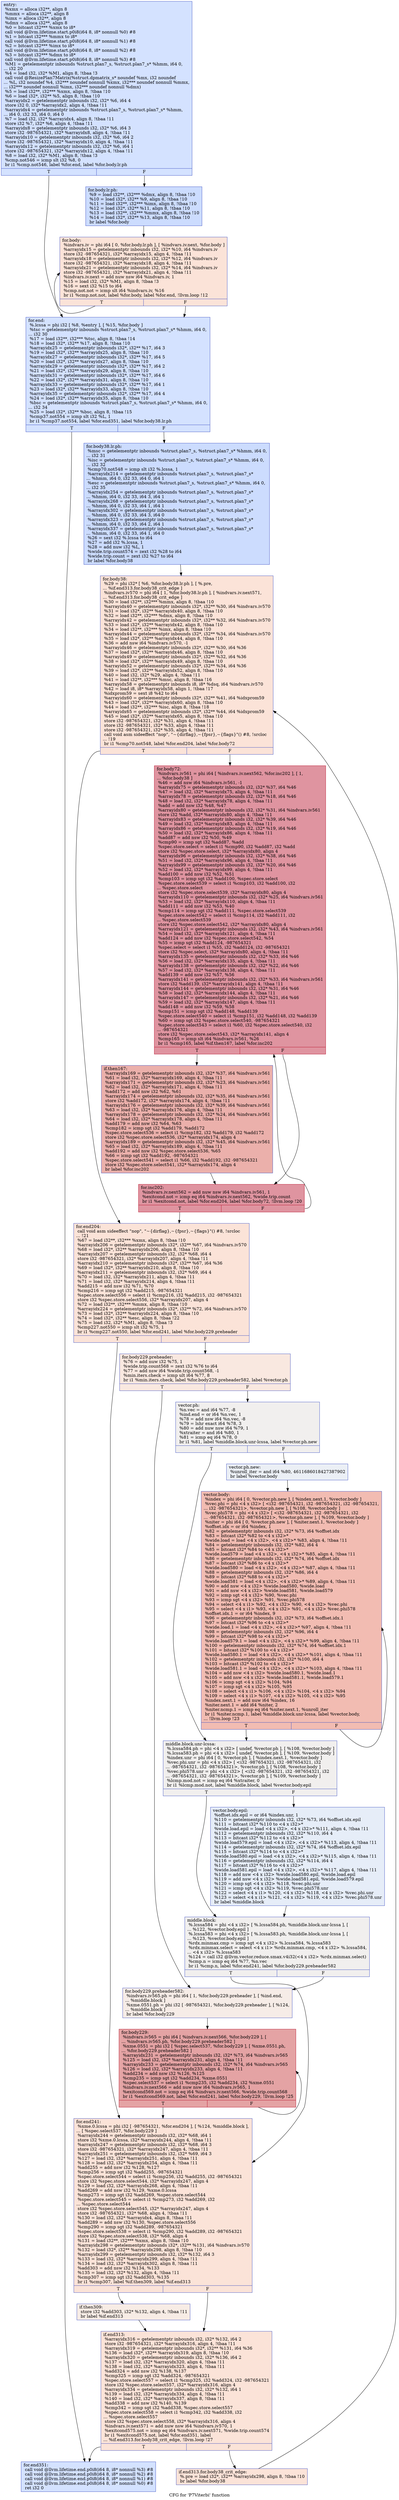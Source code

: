 digraph "CFG for 'P7Viterbi' function" {
	label="CFG for 'P7Viterbi' function";

	Node0x55fe2a70bc60 [shape=record,color="#3d50c3ff", style=filled, fillcolor="#9ebeff70",label="{entry:\l  %xmx = alloca i32**, align 8\l  %mmx = alloca i32**, align 8\l  %imx = alloca i32**, align 8\l  %dmx = alloca i32**, align 8\l  %0 = bitcast i32*** %xmx to i8*\l  call void @llvm.lifetime.start.p0i8(i64 8, i8* nonnull %0) #8\l  %1 = bitcast i32*** %mmx to i8*\l  call void @llvm.lifetime.start.p0i8(i64 8, i8* nonnull %1) #8\l  %2 = bitcast i32*** %imx to i8*\l  call void @llvm.lifetime.start.p0i8(i64 8, i8* nonnull %2) #8\l  %3 = bitcast i32*** %dmx to i8*\l  call void @llvm.lifetime.start.p0i8(i64 8, i8* nonnull %3) #8\l  %M1 = getelementptr inbounds %struct.plan7_s, %struct.plan7_s* %hmm, i64 0,\l... i32 20\l  %4 = load i32, i32* %M1, align 8, !tbaa !3\l  call void @ResizePlan7Matrix(%struct.dpmatrix_s* noundef %mx, i32 noundef\l... %L, i32 noundef %4, i32*** noundef nonnull %xmx, i32*** noundef nonnull %mmx,\l... i32*** noundef nonnull %imx, i32*** noundef nonnull %dmx)\l  %5 = load i32**, i32*** %xmx, align 8, !tbaa !10\l  %6 = load i32*, i32** %5, align 8, !tbaa !10\l  %arrayidx2 = getelementptr inbounds i32, i32* %6, i64 4\l  store i32 0, i32* %arrayidx2, align 4, !tbaa !11\l  %arrayidx4 = getelementptr inbounds %struct.plan7_s, %struct.plan7_s* %hmm,\l... i64 0, i32 33, i64 0, i64 0\l  %7 = load i32, i32* %arrayidx4, align 8, !tbaa !11\l  store i32 %7, i32* %6, align 4, !tbaa !11\l  %arrayidx8 = getelementptr inbounds i32, i32* %6, i64 3\l  store i32 -987654321, i32* %arrayidx8, align 4, !tbaa !11\l  %arrayidx10 = getelementptr inbounds i32, i32* %6, i64 2\l  store i32 -987654321, i32* %arrayidx10, align 4, !tbaa !11\l  %arrayidx12 = getelementptr inbounds i32, i32* %6, i64 1\l  store i32 -987654321, i32* %arrayidx12, align 4, !tbaa !11\l  %8 = load i32, i32* %M1, align 8, !tbaa !3\l  %cmp.not546 = icmp slt i32 %8, 0\l  br i1 %cmp.not546, label %for.end, label %for.body.lr.ph\l|{<s0>T|<s1>F}}"];
	Node0x55fe2a70bc60:s0 -> Node0x55fe2a70d5c0;
	Node0x55fe2a70bc60:s1 -> Node0x55fe2a70d520;
	Node0x55fe2a70d520 [shape=record,color="#3d50c3ff", style=filled, fillcolor="#8caffe70",label="{for.body.lr.ph:                                   \l  %9 = load i32**, i32*** %dmx, align 8, !tbaa !10\l  %10 = load i32*, i32** %9, align 8, !tbaa !10\l  %11 = load i32**, i32*** %imx, align 8, !tbaa !10\l  %12 = load i32*, i32** %11, align 8, !tbaa !10\l  %13 = load i32**, i32*** %mmx, align 8, !tbaa !10\l  %14 = load i32*, i32** %13, align 8, !tbaa !10\l  br label %for.body\l}"];
	Node0x55fe2a70d520 -> Node0x55fe2a70d570;
	Node0x55fe2a70d570 [shape=record,color="#3d50c3ff", style=filled, fillcolor="#f6bfa670",label="{for.body:                                         \l  %indvars.iv = phi i64 [ 0, %for.body.lr.ph ], [ %indvars.iv.next, %for.body ]\l  %arrayidx15 = getelementptr inbounds i32, i32* %10, i64 %indvars.iv\l  store i32 -987654321, i32* %arrayidx15, align 4, !tbaa !11\l  %arrayidx18 = getelementptr inbounds i32, i32* %12, i64 %indvars.iv\l  store i32 -987654321, i32* %arrayidx18, align 4, !tbaa !11\l  %arrayidx21 = getelementptr inbounds i32, i32* %14, i64 %indvars.iv\l  store i32 -987654321, i32* %arrayidx21, align 4, !tbaa !11\l  %indvars.iv.next = add nuw nsw i64 %indvars.iv, 1\l  %15 = load i32, i32* %M1, align 8, !tbaa !3\l  %16 = sext i32 %15 to i64\l  %cmp.not.not = icmp slt i64 %indvars.iv, %16\l  br i1 %cmp.not.not, label %for.body, label %for.end, !llvm.loop !12\l|{<s0>T|<s1>F}}"];
	Node0x55fe2a70d570:s0 -> Node0x55fe2a70d570;
	Node0x55fe2a70d570:s1 -> Node0x55fe2a70d5c0;
	Node0x55fe2a70d5c0 [shape=record,color="#3d50c3ff", style=filled, fillcolor="#9ebeff70",label="{for.end:                                          \l  %.lcssa = phi i32 [ %8, %entry ], [ %15, %for.body ]\l  %tsc = getelementptr inbounds %struct.plan7_s, %struct.plan7_s* %hmm, i64 0,\l... i32 30\l  %17 = load i32**, i32*** %tsc, align 8, !tbaa !14\l  %18 = load i32*, i32** %17, align 8, !tbaa !10\l  %arrayidx25 = getelementptr inbounds i32*, i32** %17, i64 3\l  %19 = load i32*, i32** %arrayidx25, align 8, !tbaa !10\l  %arrayidx27 = getelementptr inbounds i32*, i32** %17, i64 5\l  %20 = load i32*, i32** %arrayidx27, align 8, !tbaa !10\l  %arrayidx29 = getelementptr inbounds i32*, i32** %17, i64 2\l  %21 = load i32*, i32** %arrayidx29, align 8, !tbaa !10\l  %arrayidx31 = getelementptr inbounds i32*, i32** %17, i64 6\l  %22 = load i32*, i32** %arrayidx31, align 8, !tbaa !10\l  %arrayidx33 = getelementptr inbounds i32*, i32** %17, i64 1\l  %23 = load i32*, i32** %arrayidx33, align 8, !tbaa !10\l  %arrayidx35 = getelementptr inbounds i32*, i32** %17, i64 4\l  %24 = load i32*, i32** %arrayidx35, align 8, !tbaa !10\l  %bsc = getelementptr inbounds %struct.plan7_s, %struct.plan7_s* %hmm, i64 0,\l... i32 34\l  %25 = load i32*, i32** %bsc, align 8, !tbaa !15\l  %cmp37.not554 = icmp slt i32 %L, 1\l  br i1 %cmp37.not554, label %for.end351, label %for.body38.lr.ph\l|{<s0>T|<s1>F}}"];
	Node0x55fe2a70d5c0:s0 -> Node0x55fe2a70dc00;
	Node0x55fe2a70d5c0:s1 -> Node0x55fe2a70d610;
	Node0x55fe2a70d610 [shape=record,color="#3d50c3ff", style=filled, fillcolor="#8caffe70",label="{for.body38.lr.ph:                                 \l  %msc = getelementptr inbounds %struct.plan7_s, %struct.plan7_s* %hmm, i64 0,\l... i32 31\l  %isc = getelementptr inbounds %struct.plan7_s, %struct.plan7_s* %hmm, i64 0,\l... i32 32\l  %cmp70.not548 = icmp slt i32 %.lcssa, 1\l  %arrayidx214 = getelementptr inbounds %struct.plan7_s, %struct.plan7_s*\l... %hmm, i64 0, i32 33, i64 0, i64 1\l  %esc = getelementptr inbounds %struct.plan7_s, %struct.plan7_s* %hmm, i64 0,\l... i32 35\l  %arrayidx254 = getelementptr inbounds %struct.plan7_s, %struct.plan7_s*\l... %hmm, i64 0, i32 33, i64 3, i64 1\l  %arrayidx268 = getelementptr inbounds %struct.plan7_s, %struct.plan7_s*\l... %hmm, i64 0, i32 33, i64 1, i64 1\l  %arrayidx302 = getelementptr inbounds %struct.plan7_s, %struct.plan7_s*\l... %hmm, i64 0, i32 33, i64 3, i64 0\l  %arrayidx323 = getelementptr inbounds %struct.plan7_s, %struct.plan7_s*\l... %hmm, i64 0, i32 33, i64 2, i64 1\l  %arrayidx337 = getelementptr inbounds %struct.plan7_s, %struct.plan7_s*\l... %hmm, i64 0, i32 33, i64 1, i64 0\l  %26 = sext i32 %.lcssa to i64\l  %27 = add i32 %.lcssa, 1\l  %28 = add nuw i32 %L, 1\l  %wide.trip.count574 = zext i32 %28 to i64\l  %wide.trip.count = zext i32 %27 to i64\l  br label %for.body38\l}"];
	Node0x55fe2a70d610 -> Node0x55fe2a70d660;
	Node0x55fe2a70d660 [shape=record,color="#3d50c3ff", style=filled, fillcolor="#f6bfa670",label="{for.body38:                                       \l  %29 = phi i32* [ %6, %for.body38.lr.ph ], [ %.pre,\l... %if.end313.for.body38_crit_edge ]\l  %indvars.iv570 = phi i64 [ 1, %for.body38.lr.ph ], [ %indvars.iv.next571,\l... %if.end313.for.body38_crit_edge ]\l  %30 = load i32**, i32*** %mmx, align 8, !tbaa !10\l  %arrayidx40 = getelementptr inbounds i32*, i32** %30, i64 %indvars.iv570\l  %31 = load i32*, i32** %arrayidx40, align 8, !tbaa !10\l  %32 = load i32**, i32*** %dmx, align 8, !tbaa !10\l  %arrayidx42 = getelementptr inbounds i32*, i32** %32, i64 %indvars.iv570\l  %33 = load i32*, i32** %arrayidx42, align 8, !tbaa !10\l  %34 = load i32**, i32*** %imx, align 8, !tbaa !10\l  %arrayidx44 = getelementptr inbounds i32*, i32** %34, i64 %indvars.iv570\l  %35 = load i32*, i32** %arrayidx44, align 8, !tbaa !10\l  %36 = add nsw i64 %indvars.iv570, -1\l  %arrayidx46 = getelementptr inbounds i32*, i32** %30, i64 %36\l  %37 = load i32*, i32** %arrayidx46, align 8, !tbaa !10\l  %arrayidx49 = getelementptr inbounds i32*, i32** %32, i64 %36\l  %38 = load i32*, i32** %arrayidx49, align 8, !tbaa !10\l  %arrayidx52 = getelementptr inbounds i32*, i32** %34, i64 %36\l  %39 = load i32*, i32** %arrayidx52, align 8, !tbaa !10\l  %40 = load i32, i32* %29, align 4, !tbaa !11\l  %41 = load i32**, i32*** %msc, align 8, !tbaa !16\l  %arrayidx58 = getelementptr inbounds i8, i8* %dsq, i64 %indvars.iv570\l  %42 = load i8, i8* %arrayidx58, align 1, !tbaa !17\l  %idxprom59 = sext i8 %42 to i64\l  %arrayidx60 = getelementptr inbounds i32*, i32** %41, i64 %idxprom59\l  %43 = load i32*, i32** %arrayidx60, align 8, !tbaa !10\l  %44 = load i32**, i32*** %isc, align 8, !tbaa !18\l  %arrayidx65 = getelementptr inbounds i32*, i32** %44, i64 %idxprom59\l  %45 = load i32*, i32** %arrayidx65, align 8, !tbaa !10\l  store i32 -987654321, i32* %31, align 4, !tbaa !11\l  store i32 -987654321, i32* %33, align 4, !tbaa !11\l  store i32 -987654321, i32* %35, align 4, !tbaa !11\l  call void asm sideeffect \"nop\", \"~\{dirflag\},~\{fpsr\},~\{flags\}\"() #8, !srcloc\l... !19\l  br i1 %cmp70.not548, label %for.end204, label %for.body72\l|{<s0>T|<s1>F}}"];
	Node0x55fe2a70d660:s0 -> Node0x55fe2a70d7a0;
	Node0x55fe2a70d660:s1 -> Node0x55fe2a70d6b0;
	Node0x55fe2a70d6b0 [shape=record,color="#b70d28ff", style=filled, fillcolor="#b70d2870",label="{for.body72:                                       \l  %indvars.iv561 = phi i64 [ %indvars.iv.next562, %for.inc202 ], [ 1,\l... %for.body38 ]\l  %46 = add nsw i64 %indvars.iv561, -1\l  %arrayidx75 = getelementptr inbounds i32, i32* %37, i64 %46\l  %47 = load i32, i32* %arrayidx75, align 4, !tbaa !11\l  %arrayidx78 = getelementptr inbounds i32, i32* %18, i64 %46\l  %48 = load i32, i32* %arrayidx78, align 4, !tbaa !11\l  %add = add nsw i32 %48, %47\l  %arrayidx80 = getelementptr inbounds i32, i32* %31, i64 %indvars.iv561\l  store i32 %add, i32* %arrayidx80, align 4, !tbaa !11\l  %arrayidx83 = getelementptr inbounds i32, i32* %39, i64 %46\l  %49 = load i32, i32* %arrayidx83, align 4, !tbaa !11\l  %arrayidx86 = getelementptr inbounds i32, i32* %19, i64 %46\l  %50 = load i32, i32* %arrayidx86, align 4, !tbaa !11\l  %add87 = add nsw i32 %50, %49\l  %cmp90 = icmp sgt i32 %add87, %add\l  %spec.store.select = select i1 %cmp90, i32 %add87, i32 %add\l  store i32 %spec.store.select, i32* %arrayidx80, align 4\l  %arrayidx96 = getelementptr inbounds i32, i32* %38, i64 %46\l  %51 = load i32, i32* %arrayidx96, align 4, !tbaa !11\l  %arrayidx99 = getelementptr inbounds i32, i32* %20, i64 %46\l  %52 = load i32, i32* %arrayidx99, align 4, !tbaa !11\l  %add100 = add nsw i32 %52, %51\l  %cmp103 = icmp sgt i32 %add100, %spec.store.select\l  %spec.store.select539 = select i1 %cmp103, i32 %add100, i32\l... %spec.store.select\l  store i32 %spec.store.select539, i32* %arrayidx80, align 4\l  %arrayidx110 = getelementptr inbounds i32, i32* %25, i64 %indvars.iv561\l  %53 = load i32, i32* %arrayidx110, align 4, !tbaa !11\l  %add111 = add nsw i32 %53, %40\l  %cmp114 = icmp sgt i32 %add111, %spec.store.select539\l  %spec.store.select542 = select i1 %cmp114, i32 %add111, i32\l... %spec.store.select539\l  store i32 %spec.store.select542, i32* %arrayidx80, align 4\l  %arrayidx121 = getelementptr inbounds i32, i32* %43, i64 %indvars.iv561\l  %54 = load i32, i32* %arrayidx121, align 4, !tbaa !11\l  %add124 = add nsw i32 %spec.store.select542, %54\l  %55 = icmp sgt i32 %add124, -987654321\l  %spec.select = select i1 %55, i32 %add124, i32 -987654321\l  store i32 %spec.select, i32* %arrayidx80, align 4, !tbaa !11\l  %arrayidx135 = getelementptr inbounds i32, i32* %33, i64 %46\l  %56 = load i32, i32* %arrayidx135, align 4, !tbaa !11\l  %arrayidx138 = getelementptr inbounds i32, i32* %22, i64 %46\l  %57 = load i32, i32* %arrayidx138, align 4, !tbaa !11\l  %add139 = add nsw i32 %57, %56\l  %arrayidx141 = getelementptr inbounds i32, i32* %33, i64 %indvars.iv561\l  store i32 %add139, i32* %arrayidx141, align 4, !tbaa !11\l  %arrayidx144 = getelementptr inbounds i32, i32* %31, i64 %46\l  %58 = load i32, i32* %arrayidx144, align 4, !tbaa !11\l  %arrayidx147 = getelementptr inbounds i32, i32* %21, i64 %46\l  %59 = load i32, i32* %arrayidx147, align 4, !tbaa !11\l  %add148 = add nsw i32 %59, %58\l  %cmp151 = icmp sgt i32 %add148, %add139\l  %spec.store.select540 = select i1 %cmp151, i32 %add148, i32 %add139\l  %60 = icmp sgt i32 %spec.store.select540, -987654321\l  %spec.store.select543 = select i1 %60, i32 %spec.store.select540, i32\l... -987654321\l  store i32 %spec.store.select543, i32* %arrayidx141, align 4\l  %cmp165 = icmp slt i64 %indvars.iv561, %26\l  br i1 %cmp165, label %if.then167, label %for.inc202\l|{<s0>T|<s1>F}}"];
	Node0x55fe2a70d6b0:s0 -> Node0x55fe2a70d700;
	Node0x55fe2a70d6b0:s1 -> Node0x55fe2a70d750;
	Node0x55fe2a70d700 [shape=record,color="#3d50c3ff", style=filled, fillcolor="#d24b4070",label="{if.then167:                                       \l  %arrayidx169 = getelementptr inbounds i32, i32* %37, i64 %indvars.iv561\l  %61 = load i32, i32* %arrayidx169, align 4, !tbaa !11\l  %arrayidx171 = getelementptr inbounds i32, i32* %23, i64 %indvars.iv561\l  %62 = load i32, i32* %arrayidx171, align 4, !tbaa !11\l  %add172 = add nsw i32 %62, %61\l  %arrayidx174 = getelementptr inbounds i32, i32* %35, i64 %indvars.iv561\l  store i32 %add172, i32* %arrayidx174, align 4, !tbaa !11\l  %arrayidx176 = getelementptr inbounds i32, i32* %39, i64 %indvars.iv561\l  %63 = load i32, i32* %arrayidx176, align 4, !tbaa !11\l  %arrayidx178 = getelementptr inbounds i32, i32* %24, i64 %indvars.iv561\l  %64 = load i32, i32* %arrayidx178, align 4, !tbaa !11\l  %add179 = add nsw i32 %64, %63\l  %cmp182 = icmp sgt i32 %add179, %add172\l  %spec.store.select536 = select i1 %cmp182, i32 %add179, i32 %add172\l  store i32 %spec.store.select536, i32* %arrayidx174, align 4\l  %arrayidx189 = getelementptr inbounds i32, i32* %45, i64 %indvars.iv561\l  %65 = load i32, i32* %arrayidx189, align 4, !tbaa !11\l  %add192 = add nsw i32 %spec.store.select536, %65\l  %66 = icmp sgt i32 %add192, -987654321\l  %spec.store.select541 = select i1 %66, i32 %add192, i32 -987654321\l  store i32 %spec.store.select541, i32* %arrayidx174, align 4\l  br label %for.inc202\l}"];
	Node0x55fe2a70d700 -> Node0x55fe2a70d750;
	Node0x55fe2a70d750 [shape=record,color="#b70d28ff", style=filled, fillcolor="#b70d2870",label="{for.inc202:                                       \l  %indvars.iv.next562 = add nuw nsw i64 %indvars.iv561, 1\l  %exitcond.not = icmp eq i64 %indvars.iv.next562, %wide.trip.count\l  br i1 %exitcond.not, label %for.end204, label %for.body72, !llvm.loop !20\l|{<s0>T|<s1>F}}"];
	Node0x55fe2a70d750:s0 -> Node0x55fe2a70d7a0;
	Node0x55fe2a70d750:s1 -> Node0x55fe2a70d6b0;
	Node0x55fe2a70d7a0 [shape=record,color="#3d50c3ff", style=filled, fillcolor="#f6bfa670",label="{for.end204:                                       \l  call void asm sideeffect \"nop\", \"~\{dirflag\},~\{fpsr\},~\{flags\}\"() #8, !srcloc\l... !21\l  %67 = load i32**, i32*** %xmx, align 8, !tbaa !10\l  %arrayidx206 = getelementptr inbounds i32*, i32** %67, i64 %indvars.iv570\l  %68 = load i32*, i32** %arrayidx206, align 8, !tbaa !10\l  %arrayidx207 = getelementptr inbounds i32, i32* %68, i64 4\l  store i32 -987654321, i32* %arrayidx207, align 4, !tbaa !11\l  %arrayidx210 = getelementptr inbounds i32*, i32** %67, i64 %36\l  %69 = load i32*, i32** %arrayidx210, align 8, !tbaa !10\l  %arrayidx211 = getelementptr inbounds i32, i32* %69, i64 4\l  %70 = load i32, i32* %arrayidx211, align 4, !tbaa !11\l  %71 = load i32, i32* %arrayidx214, align 4, !tbaa !11\l  %add215 = add nsw i32 %71, %70\l  %cmp216 = icmp sgt i32 %add215, -987654321\l  %spec.store.select556 = select i1 %cmp216, i32 %add215, i32 -987654321\l  store i32 %spec.store.select556, i32* %arrayidx207, align 4\l  %72 = load i32**, i32*** %mmx, align 8, !tbaa !10\l  %arrayidx224 = getelementptr inbounds i32*, i32** %72, i64 %indvars.iv570\l  %73 = load i32*, i32** %arrayidx224, align 8, !tbaa !10\l  %74 = load i32*, i32** %esc, align 8, !tbaa !22\l  %75 = load i32, i32* %M1, align 8, !tbaa !3\l  %cmp227.not550 = icmp slt i32 %75, 1\l  br i1 %cmp227.not550, label %for.end241, label %for.body229.preheader\l|{<s0>T|<s1>F}}"];
	Node0x55fe2a70d7a0:s0 -> Node0x55fe2a70dac0;
	Node0x55fe2a70d7a0:s1 -> Node0x55fe2a70d7f0;
	Node0x55fe2a70d7f0 [shape=record,color="#3d50c3ff", style=filled, fillcolor="#f1ccb870",label="{for.body229.preheader:                            \l  %76 = add nuw i32 %75, 1\l  %wide.trip.count568 = zext i32 %76 to i64\l  %77 = add nsw i64 %wide.trip.count568, -1\l  %min.iters.check = icmp ult i64 %77, 8\l  br i1 %min.iters.check, label %for.body229.preheader582, label %vector.ph\l|{<s0>T|<s1>F}}"];
	Node0x55fe2a70d7f0:s0 -> Node0x55fe2a70da20;
	Node0x55fe2a70d7f0:s1 -> Node0x55fe2a70d840;
	Node0x55fe2a70d840 [shape=record,color="#3d50c3ff", style=filled, fillcolor="#e0dbd870",label="{vector.ph:                                        \l  %n.vec = and i64 %77, -8\l  %ind.end = or i64 %n.vec, 1\l  %78 = add nsw i64 %n.vec, -8\l  %79 = lshr exact i64 %78, 3\l  %80 = add nuw nsw i64 %79, 1\l  %xtraiter = and i64 %80, 1\l  %81 = icmp eq i64 %78, 0\l  br i1 %81, label %middle.block.unr-lcssa, label %vector.ph.new\l|{<s0>T|<s1>F}}"];
	Node0x55fe2a70d840:s0 -> Node0x55fe2a70d930;
	Node0x55fe2a70d840:s1 -> Node0x55fe2a70d890;
	Node0x55fe2a70d890 [shape=record,color="#3d50c3ff", style=filled, fillcolor="#d1dae970",label="{vector.ph.new:                                    \l  %unroll_iter = and i64 %80, 4611686018427387902\l  br label %vector.body\l}"];
	Node0x55fe2a70d890 -> Node0x55fe2a70d8e0;
	Node0x55fe2a70d8e0 [shape=record,color="#3d50c3ff", style=filled, fillcolor="#e1675170",label="{vector.body:                                      \l  %index = phi i64 [ 0, %vector.ph.new ], [ %index.next.1, %vector.body ]\l  %vec.phi = phi \<4 x i32\> [ \<i32 -987654321, i32 -987654321, i32 -987654321,\l... i32 -987654321\>, %vector.ph.new ], [ %108, %vector.body ]\l  %vec.phi578 = phi \<4 x i32\> [ \<i32 -987654321, i32 -987654321, i32\l... -987654321, i32 -987654321\>, %vector.ph.new ], [ %109, %vector.body ]\l  %niter = phi i64 [ 0, %vector.ph.new ], [ %niter.next.1, %vector.body ]\l  %offset.idx = or i64 %index, 1\l  %82 = getelementptr inbounds i32, i32* %73, i64 %offset.idx\l  %83 = bitcast i32* %82 to \<4 x i32\>*\l  %wide.load = load \<4 x i32\>, \<4 x i32\>* %83, align 4, !tbaa !11\l  %84 = getelementptr inbounds i32, i32* %82, i64 4\l  %85 = bitcast i32* %84 to \<4 x i32\>*\l  %wide.load579 = load \<4 x i32\>, \<4 x i32\>* %85, align 4, !tbaa !11\l  %86 = getelementptr inbounds i32, i32* %74, i64 %offset.idx\l  %87 = bitcast i32* %86 to \<4 x i32\>*\l  %wide.load580 = load \<4 x i32\>, \<4 x i32\>* %87, align 4, !tbaa !11\l  %88 = getelementptr inbounds i32, i32* %86, i64 4\l  %89 = bitcast i32* %88 to \<4 x i32\>*\l  %wide.load581 = load \<4 x i32\>, \<4 x i32\>* %89, align 4, !tbaa !11\l  %90 = add nsw \<4 x i32\> %wide.load580, %wide.load\l  %91 = add nsw \<4 x i32\> %wide.load581, %wide.load579\l  %92 = icmp sgt \<4 x i32\> %90, %vec.phi\l  %93 = icmp sgt \<4 x i32\> %91, %vec.phi578\l  %94 = select \<4 x i1\> %92, \<4 x i32\> %90, \<4 x i32\> %vec.phi\l  %95 = select \<4 x i1\> %93, \<4 x i32\> %91, \<4 x i32\> %vec.phi578\l  %offset.idx.1 = or i64 %index, 9\l  %96 = getelementptr inbounds i32, i32* %73, i64 %offset.idx.1\l  %97 = bitcast i32* %96 to \<4 x i32\>*\l  %wide.load.1 = load \<4 x i32\>, \<4 x i32\>* %97, align 4, !tbaa !11\l  %98 = getelementptr inbounds i32, i32* %96, i64 4\l  %99 = bitcast i32* %98 to \<4 x i32\>*\l  %wide.load579.1 = load \<4 x i32\>, \<4 x i32\>* %99, align 4, !tbaa !11\l  %100 = getelementptr inbounds i32, i32* %74, i64 %offset.idx.1\l  %101 = bitcast i32* %100 to \<4 x i32\>*\l  %wide.load580.1 = load \<4 x i32\>, \<4 x i32\>* %101, align 4, !tbaa !11\l  %102 = getelementptr inbounds i32, i32* %100, i64 4\l  %103 = bitcast i32* %102 to \<4 x i32\>*\l  %wide.load581.1 = load \<4 x i32\>, \<4 x i32\>* %103, align 4, !tbaa !11\l  %104 = add nsw \<4 x i32\> %wide.load580.1, %wide.load.1\l  %105 = add nsw \<4 x i32\> %wide.load581.1, %wide.load579.1\l  %106 = icmp sgt \<4 x i32\> %104, %94\l  %107 = icmp sgt \<4 x i32\> %105, %95\l  %108 = select \<4 x i1\> %106, \<4 x i32\> %104, \<4 x i32\> %94\l  %109 = select \<4 x i1\> %107, \<4 x i32\> %105, \<4 x i32\> %95\l  %index.next.1 = add nuw i64 %index, 16\l  %niter.next.1 = add i64 %niter, 2\l  %niter.ncmp.1 = icmp eq i64 %niter.next.1, %unroll_iter\l  br i1 %niter.ncmp.1, label %middle.block.unr-lcssa, label %vector.body,\l... !llvm.loop !23\l|{<s0>T|<s1>F}}"];
	Node0x55fe2a70d8e0:s0 -> Node0x55fe2a70d930;
	Node0x55fe2a70d8e0:s1 -> Node0x55fe2a70d8e0;
	Node0x55fe2a70d930 [shape=record,color="#3d50c3ff", style=filled, fillcolor="#e0dbd870",label="{middle.block.unr-lcssa:                           \l  %.lcssa584.ph = phi \<4 x i32\> [ undef, %vector.ph ], [ %108, %vector.body ]\l  %.lcssa583.ph = phi \<4 x i32\> [ undef, %vector.ph ], [ %109, %vector.body ]\l  %index.unr = phi i64 [ 0, %vector.ph ], [ %index.next.1, %vector.body ]\l  %vec.phi.unr = phi \<4 x i32\> [ \<i32 -987654321, i32 -987654321, i32\l... -987654321, i32 -987654321\>, %vector.ph ], [ %108, %vector.body ]\l  %vec.phi578.unr = phi \<4 x i32\> [ \<i32 -987654321, i32 -987654321, i32\l... -987654321, i32 -987654321\>, %vector.ph ], [ %109, %vector.body ]\l  %lcmp.mod.not = icmp eq i64 %xtraiter, 0\l  br i1 %lcmp.mod.not, label %middle.block, label %vector.body.epil\l|{<s0>T|<s1>F}}"];
	Node0x55fe2a70d930:s0 -> Node0x55fe2a70d9d0;
	Node0x55fe2a70d930:s1 -> Node0x55fe2a70d980;
	Node0x55fe2a70d980 [shape=record,color="#3d50c3ff", style=filled, fillcolor="#c7d7f070",label="{vector.body.epil:                                 \l  %offset.idx.epil = or i64 %index.unr, 1\l  %110 = getelementptr inbounds i32, i32* %73, i64 %offset.idx.epil\l  %111 = bitcast i32* %110 to \<4 x i32\>*\l  %wide.load.epil = load \<4 x i32\>, \<4 x i32\>* %111, align 4, !tbaa !11\l  %112 = getelementptr inbounds i32, i32* %110, i64 4\l  %113 = bitcast i32* %112 to \<4 x i32\>*\l  %wide.load579.epil = load \<4 x i32\>, \<4 x i32\>* %113, align 4, !tbaa !11\l  %114 = getelementptr inbounds i32, i32* %74, i64 %offset.idx.epil\l  %115 = bitcast i32* %114 to \<4 x i32\>*\l  %wide.load580.epil = load \<4 x i32\>, \<4 x i32\>* %115, align 4, !tbaa !11\l  %116 = getelementptr inbounds i32, i32* %114, i64 4\l  %117 = bitcast i32* %116 to \<4 x i32\>*\l  %wide.load581.epil = load \<4 x i32\>, \<4 x i32\>* %117, align 4, !tbaa !11\l  %118 = add nsw \<4 x i32\> %wide.load580.epil, %wide.load.epil\l  %119 = add nsw \<4 x i32\> %wide.load581.epil, %wide.load579.epil\l  %120 = icmp sgt \<4 x i32\> %118, %vec.phi.unr\l  %121 = icmp sgt \<4 x i32\> %119, %vec.phi578.unr\l  %122 = select \<4 x i1\> %120, \<4 x i32\> %118, \<4 x i32\> %vec.phi.unr\l  %123 = select \<4 x i1\> %121, \<4 x i32\> %119, \<4 x i32\> %vec.phi578.unr\l  br label %middle.block\l}"];
	Node0x55fe2a70d980 -> Node0x55fe2a70d9d0;
	Node0x55fe2a70d9d0 [shape=record,color="#3d50c3ff", style=filled, fillcolor="#e0dbd870",label="{middle.block:                                     \l  %.lcssa584 = phi \<4 x i32\> [ %.lcssa584.ph, %middle.block.unr-lcssa ], [\l... %122, %vector.body.epil ]\l  %.lcssa583 = phi \<4 x i32\> [ %.lcssa583.ph, %middle.block.unr-lcssa ], [\l... %123, %vector.body.epil ]\l  %rdx.minmax.cmp = icmp sgt \<4 x i32\> %.lcssa584, %.lcssa583\l  %rdx.minmax.select = select \<4 x i1\> %rdx.minmax.cmp, \<4 x i32\> %.lcssa584,\l... \<4 x i32\> %.lcssa583\l  %124 = call i32 @llvm.vector.reduce.smax.v4i32(\<4 x i32\> %rdx.minmax.select)\l  %cmp.n = icmp eq i64 %77, %n.vec\l  br i1 %cmp.n, label %for.end241, label %for.body229.preheader582\l|{<s0>T|<s1>F}}"];
	Node0x55fe2a70d9d0:s0 -> Node0x55fe2a70dac0;
	Node0x55fe2a70d9d0:s1 -> Node0x55fe2a70da20;
	Node0x55fe2a70da20 [shape=record,color="#3d50c3ff", style=filled, fillcolor="#ead5c970",label="{for.body229.preheader582:                         \l  %indvars.iv565.ph = phi i64 [ 1, %for.body229.preheader ], [ %ind.end,\l... %middle.block ]\l  %xme.0551.ph = phi i32 [ -987654321, %for.body229.preheader ], [ %124,\l... %middle.block ]\l  br label %for.body229\l}"];
	Node0x55fe2a70da20 -> Node0x55fe2a70da70;
	Node0x55fe2a70da70 [shape=record,color="#b70d28ff", style=filled, fillcolor="#c32e3170",label="{for.body229:                                      \l  %indvars.iv565 = phi i64 [ %indvars.iv.next566, %for.body229 ], [\l... %indvars.iv565.ph, %for.body229.preheader582 ]\l  %xme.0551 = phi i32 [ %spec.select537, %for.body229 ], [ %xme.0551.ph,\l... %for.body229.preheader582 ]\l  %arrayidx231 = getelementptr inbounds i32, i32* %73, i64 %indvars.iv565\l  %125 = load i32, i32* %arrayidx231, align 4, !tbaa !11\l  %arrayidx233 = getelementptr inbounds i32, i32* %74, i64 %indvars.iv565\l  %126 = load i32, i32* %arrayidx233, align 4, !tbaa !11\l  %add234 = add nsw i32 %126, %125\l  %cmp235 = icmp sgt i32 %add234, %xme.0551\l  %spec.select537 = select i1 %cmp235, i32 %add234, i32 %xme.0551\l  %indvars.iv.next566 = add nuw nsw i64 %indvars.iv565, 1\l  %exitcond569.not = icmp eq i64 %indvars.iv.next566, %wide.trip.count568\l  br i1 %exitcond569.not, label %for.end241, label %for.body229, !llvm.loop !25\l|{<s0>T|<s1>F}}"];
	Node0x55fe2a70da70:s0 -> Node0x55fe2a70dac0;
	Node0x55fe2a70da70:s1 -> Node0x55fe2a70da70;
	Node0x55fe2a70dac0 [shape=record,color="#3d50c3ff", style=filled, fillcolor="#f6bfa670",label="{for.end241:                                       \l  %xme.0.lcssa = phi i32 [ -987654321, %for.end204 ], [ %124, %middle.block ],\l... [ %spec.select537, %for.body229 ]\l  %arrayidx244 = getelementptr inbounds i32, i32* %68, i64 1\l  store i32 %xme.0.lcssa, i32* %arrayidx244, align 4, !tbaa !11\l  %arrayidx247 = getelementptr inbounds i32, i32* %68, i64 3\l  store i32 -987654321, i32* %arrayidx247, align 4, !tbaa !11\l  %arrayidx251 = getelementptr inbounds i32, i32* %69, i64 3\l  %127 = load i32, i32* %arrayidx251, align 4, !tbaa !11\l  %128 = load i32, i32* %arrayidx254, align 4, !tbaa !11\l  %add255 = add nsw i32 %128, %127\l  %cmp256 = icmp sgt i32 %add255, -987654321\l  %spec.store.select544 = select i1 %cmp256, i32 %add255, i32 -987654321\l  store i32 %spec.store.select544, i32* %arrayidx247, align 4\l  %129 = load i32, i32* %arrayidx268, align 4, !tbaa !11\l  %add269 = add nsw i32 %129, %xme.0.lcssa\l  %cmp273 = icmp sgt i32 %add269, %spec.store.select544\l  %spec.store.select545 = select i1 %cmp273, i32 %add269, i32\l... %spec.store.select544\l  store i32 %spec.store.select545, i32* %arrayidx247, align 4\l  store i32 -987654321, i32* %68, align 4, !tbaa !11\l  %130 = load i32, i32* %arrayidx4, align 8, !tbaa !11\l  %add289 = add nsw i32 %130, %spec.store.select556\l  %cmp290 = icmp sgt i32 %add289, -987654321\l  %spec.store.select538 = select i1 %cmp290, i32 %add289, i32 -987654321\l  store i32 %spec.store.select538, i32* %68, align 4\l  %131 = load i32**, i32*** %xmx, align 8, !tbaa !10\l  %arrayidx298 = getelementptr inbounds i32*, i32** %131, i64 %indvars.iv570\l  %132 = load i32*, i32** %arrayidx298, align 8, !tbaa !10\l  %arrayidx299 = getelementptr inbounds i32, i32* %132, i64 3\l  %133 = load i32, i32* %arrayidx299, align 4, !tbaa !11\l  %134 = load i32, i32* %arrayidx302, align 8, !tbaa !11\l  %add303 = add nsw i32 %134, %133\l  %135 = load i32, i32* %132, align 4, !tbaa !11\l  %cmp307 = icmp sgt i32 %add303, %135\l  br i1 %cmp307, label %if.then309, label %if.end313\l|{<s0>T|<s1>F}}"];
	Node0x55fe2a70dac0:s0 -> Node0x55fe2a70db10;
	Node0x55fe2a70dac0:s1 -> Node0x55fe2a70db60;
	Node0x55fe2a70db10 [shape=record,color="#3d50c3ff", style=filled, fillcolor="#ecd3c570",label="{if.then309:                                       \l  store i32 %add303, i32* %132, align 4, !tbaa !11\l  br label %if.end313\l}"];
	Node0x55fe2a70db10 -> Node0x55fe2a70db60;
	Node0x55fe2a70db60 [shape=record,color="#3d50c3ff", style=filled, fillcolor="#f6bfa670",label="{if.end313:                                        \l  %arrayidx316 = getelementptr inbounds i32, i32* %132, i64 2\l  store i32 -987654321, i32* %arrayidx316, align 4, !tbaa !11\l  %arrayidx319 = getelementptr inbounds i32*, i32** %131, i64 %36\l  %136 = load i32*, i32** %arrayidx319, align 8, !tbaa !10\l  %arrayidx320 = getelementptr inbounds i32, i32* %136, i64 2\l  %137 = load i32, i32* %arrayidx320, align 4, !tbaa !11\l  %138 = load i32, i32* %arrayidx323, align 4, !tbaa !11\l  %add324 = add nsw i32 %138, %137\l  %cmp325 = icmp sgt i32 %add324, -987654321\l  %spec.store.select557 = select i1 %cmp325, i32 %add324, i32 -987654321\l  store i32 %spec.store.select557, i32* %arrayidx316, align 4\l  %arrayidx334 = getelementptr inbounds i32, i32* %132, i64 1\l  %139 = load i32, i32* %arrayidx334, align 4, !tbaa !11\l  %140 = load i32, i32* %arrayidx337, align 8, !tbaa !11\l  %add338 = add nsw i32 %140, %139\l  %cmp342 = icmp sgt i32 %add338, %spec.store.select557\l  %spec.store.select558 = select i1 %cmp342, i32 %add338, i32\l... %spec.store.select557\l  store i32 %spec.store.select558, i32* %arrayidx316, align 4\l  %indvars.iv.next571 = add nuw nsw i64 %indvars.iv570, 1\l  %exitcond575.not = icmp eq i64 %indvars.iv.next571, %wide.trip.count574\l  br i1 %exitcond575.not, label %for.end351, label\l... %if.end313.for.body38_crit_edge, !llvm.loop !27\l|{<s0>T|<s1>F}}"];
	Node0x55fe2a70db60:s0 -> Node0x55fe2a70dc00;
	Node0x55fe2a70db60:s1 -> Node0x55fe2a70dbb0;
	Node0x55fe2a70dbb0 [shape=record,color="#3d50c3ff", style=filled, fillcolor="#f6bfa670",label="{if.end313.for.body38_crit_edge:                   \l  %.pre = load i32*, i32** %arrayidx298, align 8, !tbaa !10\l  br label %for.body38\l}"];
	Node0x55fe2a70dbb0 -> Node0x55fe2a70d660;
	Node0x55fe2a70dc00 [shape=record,color="#3d50c3ff", style=filled, fillcolor="#9ebeff70",label="{for.end351:                                       \l  call void @llvm.lifetime.end.p0i8(i64 8, i8* nonnull %3) #8\l  call void @llvm.lifetime.end.p0i8(i64 8, i8* nonnull %2) #8\l  call void @llvm.lifetime.end.p0i8(i64 8, i8* nonnull %1) #8\l  call void @llvm.lifetime.end.p0i8(i64 8, i8* nonnull %0) #8\l  ret i32 0\l}"];
}

